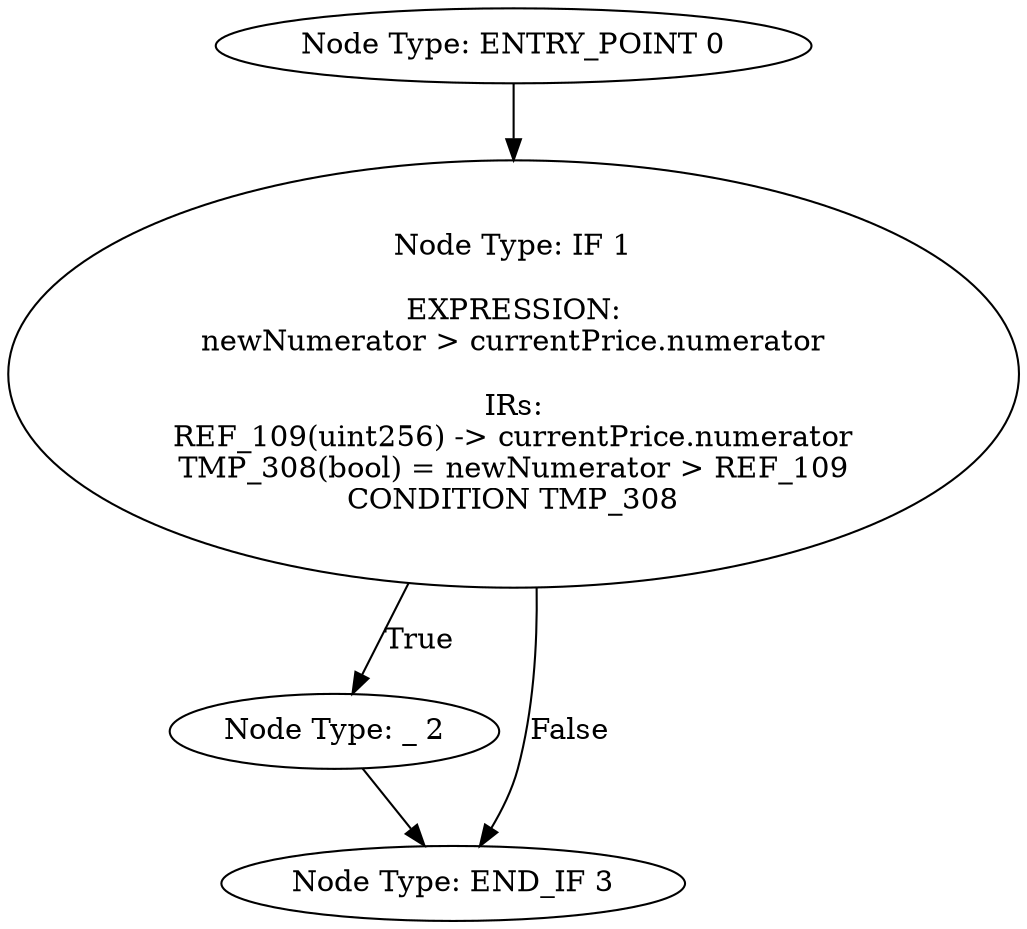 digraph{
0[label="Node Type: ENTRY_POINT 0
"];
0->1;
1[label="Node Type: IF 1

EXPRESSION:
newNumerator > currentPrice.numerator

IRs:
REF_109(uint256) -> currentPrice.numerator
TMP_308(bool) = newNumerator > REF_109
CONDITION TMP_308"];
1->2[label="True"];
1->3[label="False"];
2[label="Node Type: _ 2
"];
2->3;
3[label="Node Type: END_IF 3
"];
}
